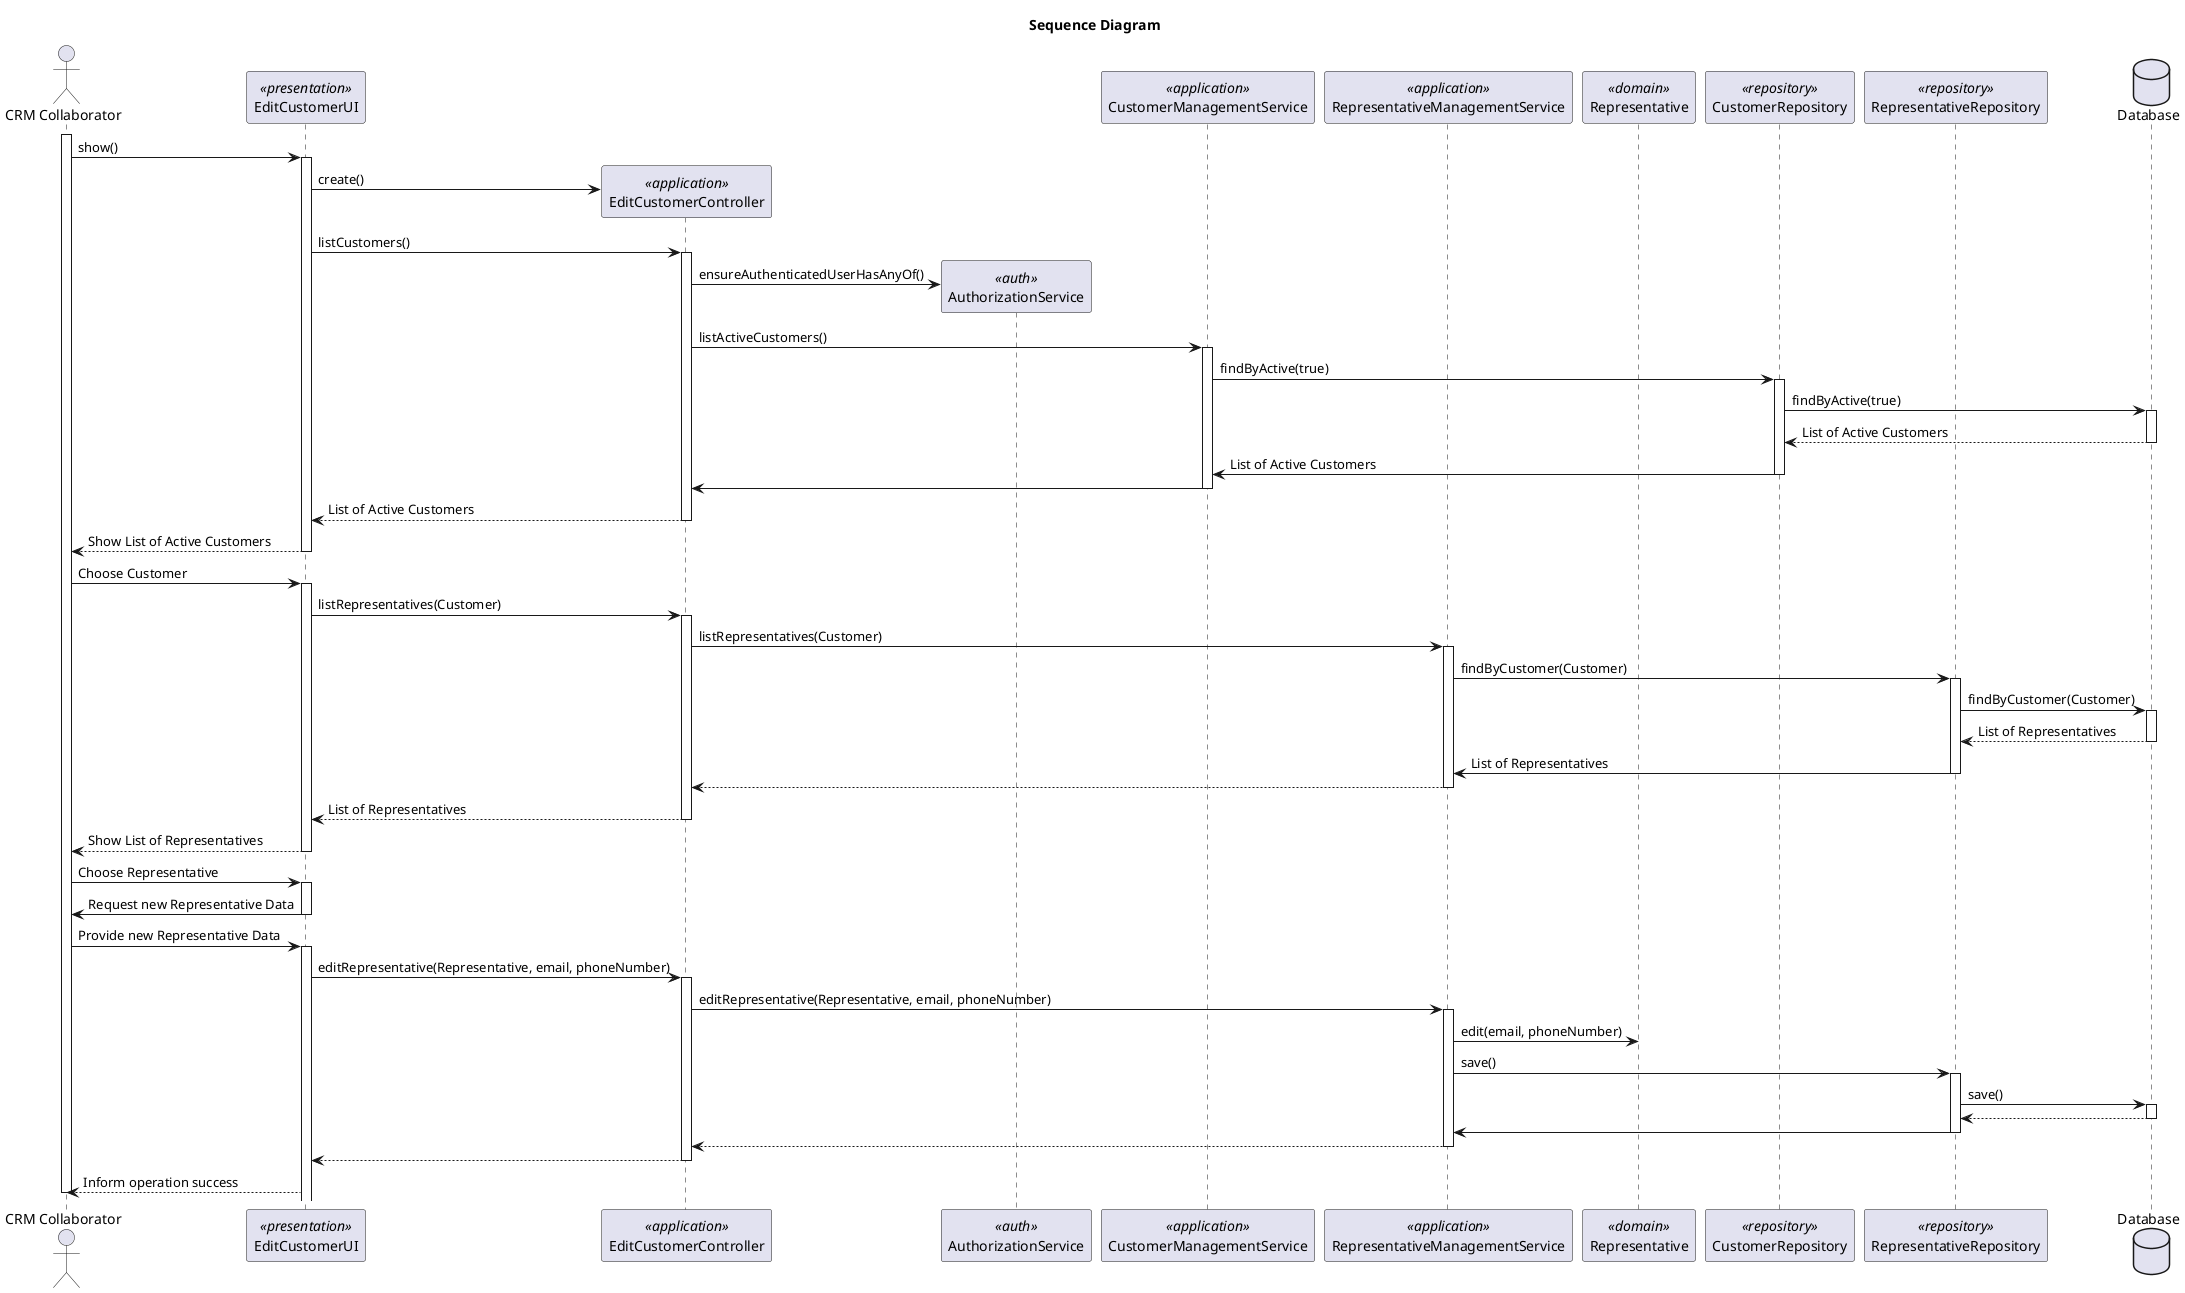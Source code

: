 @startuml
title Sequence Diagram

actor "CRM Collaborator" as Actor
participant "EditCustomerUI" as UI <<presentation>>
participant "EditCustomerController" as Controller <<application>>
participant "AuthorizationService" as AuthorizationService <<auth>>
participant "CustomerManagementService" as CustomerManagementService <<application>>
participant "RepresentativeManagementService" as RepresentativeManagementService <<application>>
participant "Representative" as Representative <<domain>>
participant "CustomerRepository" as CustomerRepository <<repository>>
participant "RepresentativeRepository" as RepresentativeRepository <<repository>>

database "Database" as Database

activate Actor

Actor -> UI: show()
    activate UI

UI -> Controller** : create()




UI -> Controller: listCustomers()
    activate Controller

        Controller -> AuthorizationService** : ensureAuthenticatedUserHasAnyOf()

        Controller -> CustomerManagementService: listActiveCustomers()
            activate CustomerManagementService

                CustomerManagementService -> CustomerRepository : findByActive(true)
                activate CustomerRepository

                    CustomerRepository -> Database:  findByActive(true)
                    activate Database

                        Database --> CustomerRepository: List of Active Customers
                    deactivate Database
                    CustomerRepository -> CustomerManagementService: List of Active Customers
                deactivate CustomerRepository
                CustomerManagementService ->Controller
            deactivate CustomerManagementService

        Controller --> UI: List of Active Customers
    deactivate Controller

UI --> Actor: Show List of Active Customers
deactivate UI

Actor -> UI: Choose Customer


    activate UI

        UI -> Controller : listRepresentatives(Customer)
            activate Controller

                Controller -> RepresentativeManagementService : listRepresentatives(Customer)
                    activate RepresentativeManagementService

                        RepresentativeManagementService -> RepresentativeRepository : findByCustomer(Customer)
                        activate RepresentativeRepository

                        RepresentativeRepository -> Database:  findByCustomer(Customer)
                        activate Database

                            Database --> RepresentativeRepository: List of Representatives
                        deactivate Database
                        RepresentativeRepository -> RepresentativeManagementService: List of Representatives
                    deactivate RepresentativeRepository
                    RepresentativeManagementService --> Controller
                    deactivate RepresentativeManagementService

                Controller --> UI : List of Representatives
            deactivate Controller
        UI --> Actor : Show List of Representatives
        deactivate UI

        Actor -> UI: Choose Representative
        activate UI
            UI-> Actor: Request new Representative Data
        deactivate UI

        Actor -> UI: Provide new Representative Data
        activate UI
            UI -> Controller : editRepresentative(Representative, email, phoneNumber)
            activate Controller

                Controller -> RepresentativeManagementService : editRepresentative(Representative, email, phoneNumber)
                    activate RepresentativeManagementService
                        RepresentativeManagementService -> Representative: edit(email, phoneNumber)
                        RepresentativeManagementService -> RepresentativeRepository : save()
                        activate RepresentativeRepository

                            RepresentativeRepository -> Database:  save()
                            activate Database

                                Database --> RepresentativeRepository
                            deactivate Database
                            RepresentativeRepository -> RepresentativeManagementService
                        deactivate RepresentativeRepository
                        RepresentativeManagementService --> Controller
                    deactivate RepresentativeManagementService

                Controller --> UI
            deactivate Controller

        UI --> Actor: Inform operation success




deactivate Actor

@enduml

